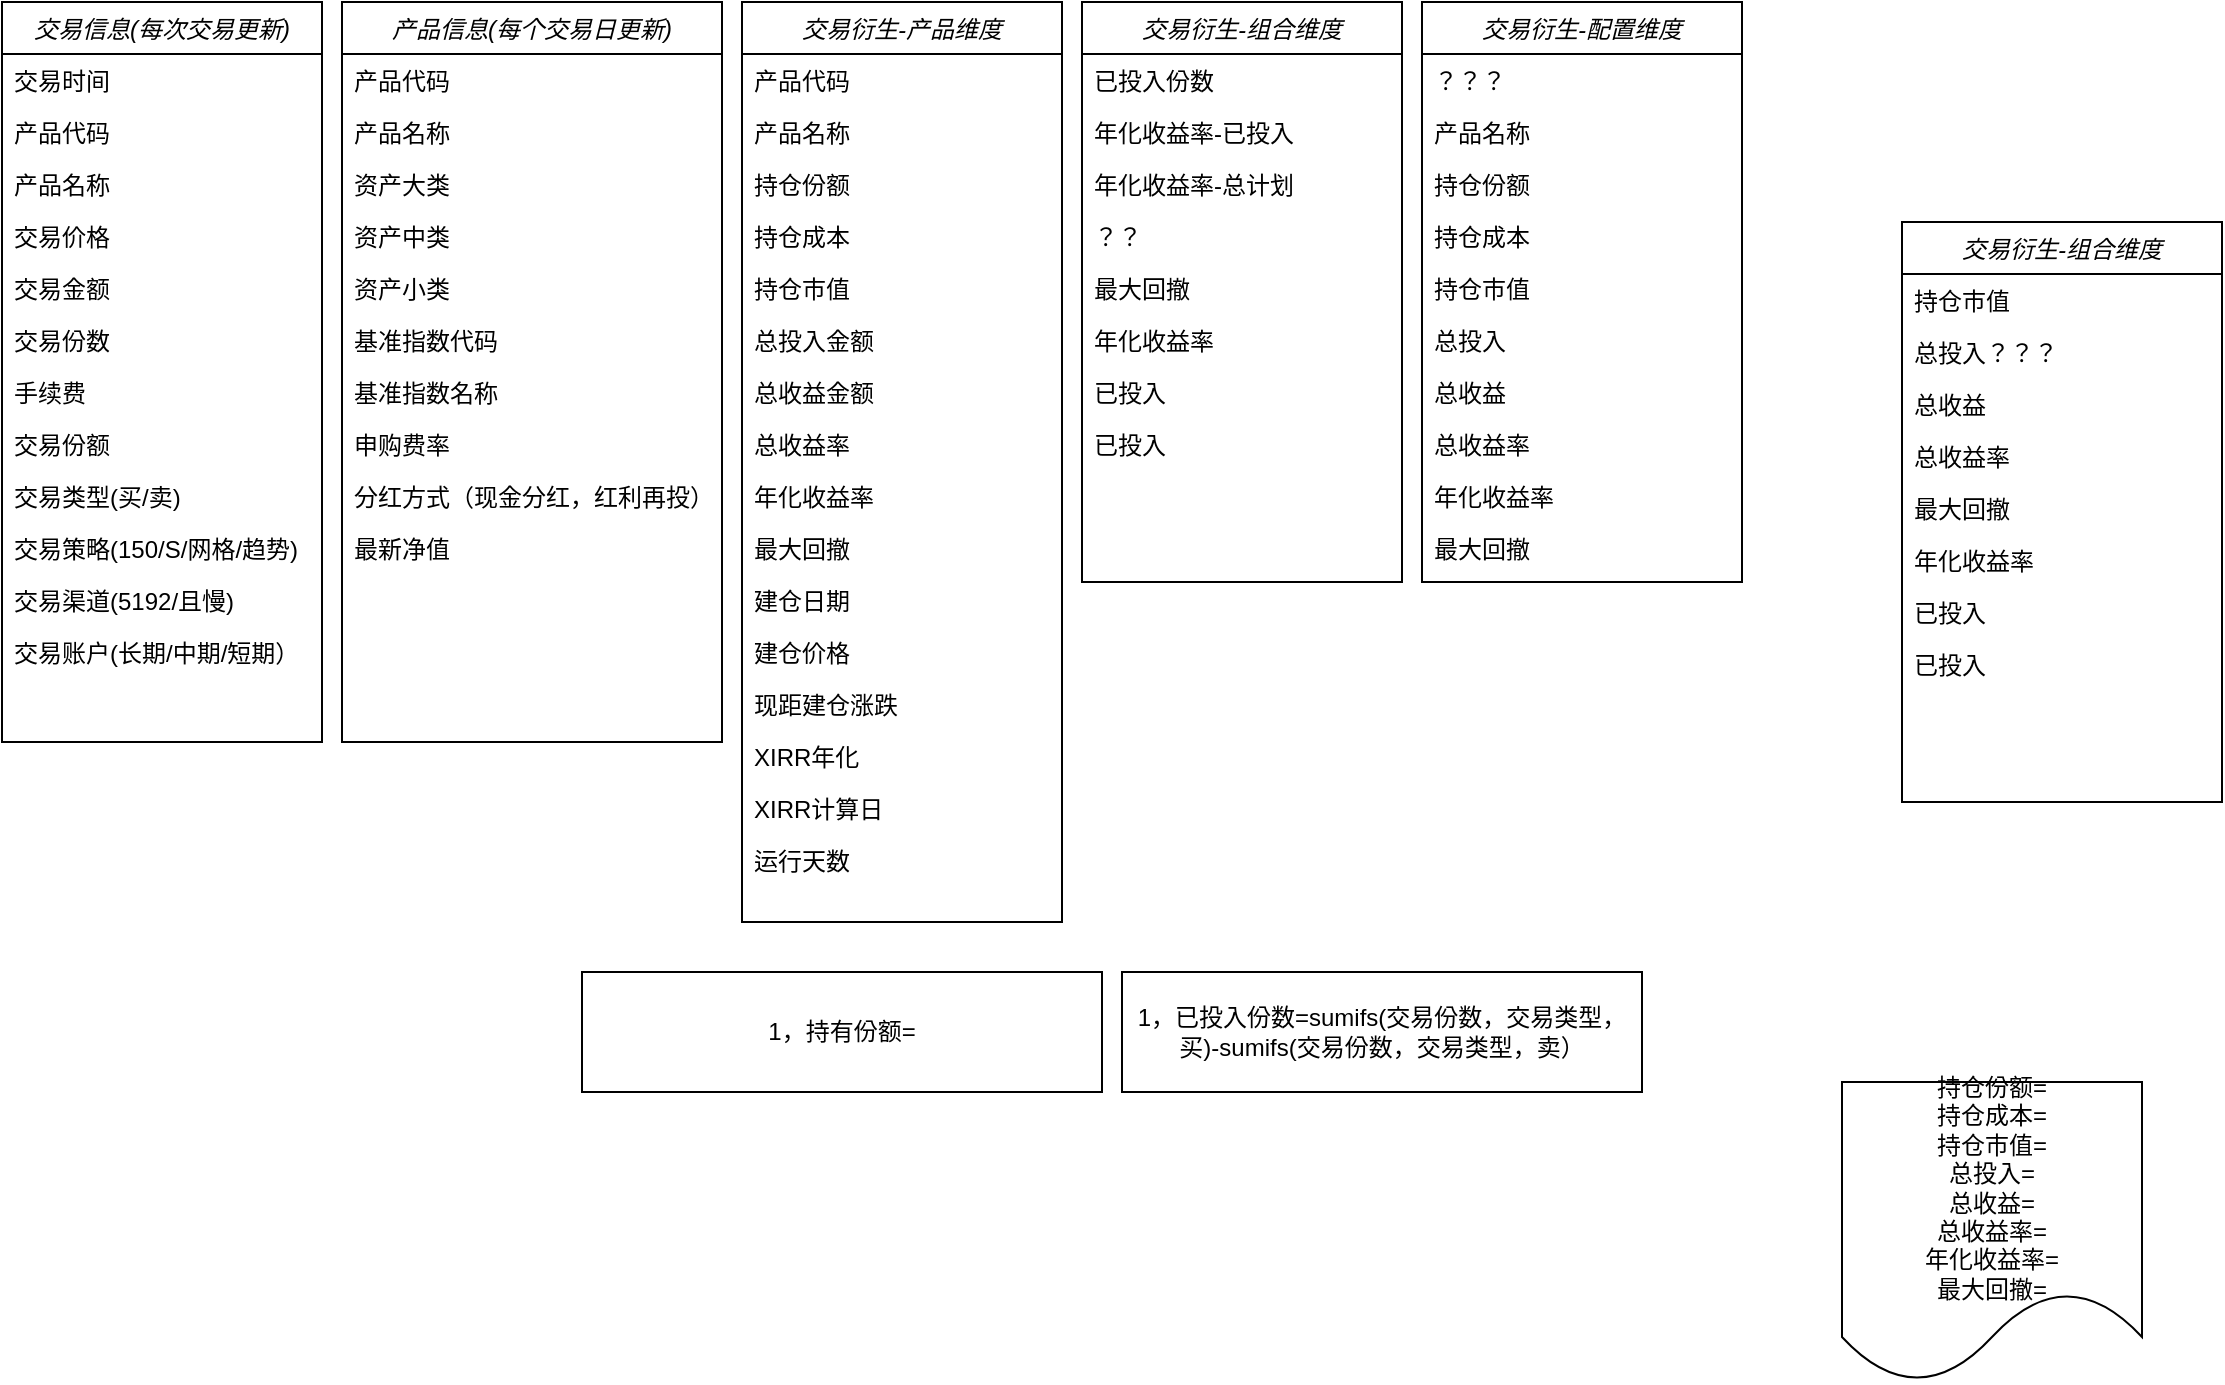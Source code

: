 <mxfile version="21.2.9" type="github">
  <diagram id="C5RBs43oDa-KdzZeNtuy" name="Page-1">
    <mxGraphModel dx="954" dy="536" grid="1" gridSize="10" guides="1" tooltips="1" connect="1" arrows="1" fold="1" page="1" pageScale="1" pageWidth="827" pageHeight="1169" math="0" shadow="0">
      <root>
        <mxCell id="WIyWlLk6GJQsqaUBKTNV-0" />
        <mxCell id="WIyWlLk6GJQsqaUBKTNV-1" parent="WIyWlLk6GJQsqaUBKTNV-0" />
        <mxCell id="zkfFHV4jXpPFQw0GAbJ--0" value="交易衍生-产品维度" style="swimlane;fontStyle=2;align=center;verticalAlign=top;childLayout=stackLayout;horizontal=1;startSize=26;horizontalStack=0;resizeParent=1;resizeLast=0;collapsible=1;marginBottom=0;rounded=0;shadow=0;strokeWidth=1;" parent="WIyWlLk6GJQsqaUBKTNV-1" vertex="1">
          <mxGeometry x="370" y="40" width="160" height="460" as="geometry">
            <mxRectangle x="220" y="120" width="160" height="26" as="alternateBounds" />
          </mxGeometry>
        </mxCell>
        <mxCell id="zkfFHV4jXpPFQw0GAbJ--1" value="产品代码" style="text;align=left;verticalAlign=top;spacingLeft=4;spacingRight=4;overflow=hidden;rotatable=0;points=[[0,0.5],[1,0.5]];portConstraint=eastwest;" parent="zkfFHV4jXpPFQw0GAbJ--0" vertex="1">
          <mxGeometry y="26" width="160" height="26" as="geometry" />
        </mxCell>
        <mxCell id="zkfFHV4jXpPFQw0GAbJ--2" value="产品名称" style="text;align=left;verticalAlign=top;spacingLeft=4;spacingRight=4;overflow=hidden;rotatable=0;points=[[0,0.5],[1,0.5]];portConstraint=eastwest;rounded=0;shadow=0;html=0;" parent="zkfFHV4jXpPFQw0GAbJ--0" vertex="1">
          <mxGeometry y="52" width="160" height="26" as="geometry" />
        </mxCell>
        <mxCell id="zkfFHV4jXpPFQw0GAbJ--3" value="持仓份额" style="text;align=left;verticalAlign=top;spacingLeft=4;spacingRight=4;overflow=hidden;rotatable=0;points=[[0,0.5],[1,0.5]];portConstraint=eastwest;rounded=0;shadow=0;html=0;" parent="zkfFHV4jXpPFQw0GAbJ--0" vertex="1">
          <mxGeometry y="78" width="160" height="26" as="geometry" />
        </mxCell>
        <mxCell id="ITmPzG-bPmOx7RCtOoDD-1" value="持仓成本" style="text;align=left;verticalAlign=top;spacingLeft=4;spacingRight=4;overflow=hidden;rotatable=0;points=[[0,0.5],[1,0.5]];portConstraint=eastwest;rounded=0;shadow=0;html=0;" parent="zkfFHV4jXpPFQw0GAbJ--0" vertex="1">
          <mxGeometry y="104" width="160" height="26" as="geometry" />
        </mxCell>
        <mxCell id="ITmPzG-bPmOx7RCtOoDD-2" value="持仓市值" style="text;align=left;verticalAlign=top;spacingLeft=4;spacingRight=4;overflow=hidden;rotatable=0;points=[[0,0.5],[1,0.5]];portConstraint=eastwest;rounded=0;shadow=0;html=0;" parent="zkfFHV4jXpPFQw0GAbJ--0" vertex="1">
          <mxGeometry y="130" width="160" height="26" as="geometry" />
        </mxCell>
        <mxCell id="ITmPzG-bPmOx7RCtOoDD-3" value="总投入金额" style="text;align=left;verticalAlign=top;spacingLeft=4;spacingRight=4;overflow=hidden;rotatable=0;points=[[0,0.5],[1,0.5]];portConstraint=eastwest;rounded=0;shadow=0;html=0;" parent="zkfFHV4jXpPFQw0GAbJ--0" vertex="1">
          <mxGeometry y="156" width="160" height="26" as="geometry" />
        </mxCell>
        <mxCell id="ITmPzG-bPmOx7RCtOoDD-5" value="总收益金额" style="text;align=left;verticalAlign=top;spacingLeft=4;spacingRight=4;overflow=hidden;rotatable=0;points=[[0,0.5],[1,0.5]];portConstraint=eastwest;rounded=0;shadow=0;html=0;" parent="zkfFHV4jXpPFQw0GAbJ--0" vertex="1">
          <mxGeometry y="182" width="160" height="26" as="geometry" />
        </mxCell>
        <mxCell id="ITmPzG-bPmOx7RCtOoDD-6" value="总收益率" style="text;align=left;verticalAlign=top;spacingLeft=4;spacingRight=4;overflow=hidden;rotatable=0;points=[[0,0.5],[1,0.5]];portConstraint=eastwest;rounded=0;shadow=0;html=0;" parent="zkfFHV4jXpPFQw0GAbJ--0" vertex="1">
          <mxGeometry y="208" width="160" height="26" as="geometry" />
        </mxCell>
        <mxCell id="ITmPzG-bPmOx7RCtOoDD-30" value="年化收益率" style="text;align=left;verticalAlign=top;spacingLeft=4;spacingRight=4;overflow=hidden;rotatable=0;points=[[0,0.5],[1,0.5]];portConstraint=eastwest;rounded=0;shadow=0;html=0;" parent="zkfFHV4jXpPFQw0GAbJ--0" vertex="1">
          <mxGeometry y="234" width="160" height="26" as="geometry" />
        </mxCell>
        <mxCell id="ITmPzG-bPmOx7RCtOoDD-31" value="最大回撤" style="text;align=left;verticalAlign=top;spacingLeft=4;spacingRight=4;overflow=hidden;rotatable=0;points=[[0,0.5],[1,0.5]];portConstraint=eastwest;rounded=0;shadow=0;html=0;" parent="zkfFHV4jXpPFQw0GAbJ--0" vertex="1">
          <mxGeometry y="260" width="160" height="26" as="geometry" />
        </mxCell>
        <mxCell id="-MfljQGP5_22_FMEPJ5P-0" value="建仓日期" style="text;align=left;verticalAlign=top;spacingLeft=4;spacingRight=4;overflow=hidden;rotatable=0;points=[[0,0.5],[1,0.5]];portConstraint=eastwest;rounded=0;shadow=0;html=0;" vertex="1" parent="zkfFHV4jXpPFQw0GAbJ--0">
          <mxGeometry y="286" width="160" height="26" as="geometry" />
        </mxCell>
        <mxCell id="-MfljQGP5_22_FMEPJ5P-1" value="建仓价格" style="text;align=left;verticalAlign=top;spacingLeft=4;spacingRight=4;overflow=hidden;rotatable=0;points=[[0,0.5],[1,0.5]];portConstraint=eastwest;rounded=0;shadow=0;html=0;" vertex="1" parent="zkfFHV4jXpPFQw0GAbJ--0">
          <mxGeometry y="312" width="160" height="26" as="geometry" />
        </mxCell>
        <mxCell id="-MfljQGP5_22_FMEPJ5P-2" value="现距建仓涨跌" style="text;align=left;verticalAlign=top;spacingLeft=4;spacingRight=4;overflow=hidden;rotatable=0;points=[[0,0.5],[1,0.5]];portConstraint=eastwest;rounded=0;shadow=0;html=0;" vertex="1" parent="zkfFHV4jXpPFQw0GAbJ--0">
          <mxGeometry y="338" width="160" height="26" as="geometry" />
        </mxCell>
        <mxCell id="-MfljQGP5_22_FMEPJ5P-3" value="XIRR年化" style="text;align=left;verticalAlign=top;spacingLeft=4;spacingRight=4;overflow=hidden;rotatable=0;points=[[0,0.5],[1,0.5]];portConstraint=eastwest;rounded=0;shadow=0;html=0;" vertex="1" parent="zkfFHV4jXpPFQw0GAbJ--0">
          <mxGeometry y="364" width="160" height="26" as="geometry" />
        </mxCell>
        <mxCell id="-MfljQGP5_22_FMEPJ5P-4" value="XIRR计算日" style="text;align=left;verticalAlign=top;spacingLeft=4;spacingRight=4;overflow=hidden;rotatable=0;points=[[0,0.5],[1,0.5]];portConstraint=eastwest;rounded=0;shadow=0;html=0;" vertex="1" parent="zkfFHV4jXpPFQw0GAbJ--0">
          <mxGeometry y="390" width="160" height="26" as="geometry" />
        </mxCell>
        <mxCell id="-MfljQGP5_22_FMEPJ5P-5" value="运行天数" style="text;align=left;verticalAlign=top;spacingLeft=4;spacingRight=4;overflow=hidden;rotatable=0;points=[[0,0.5],[1,0.5]];portConstraint=eastwest;rounded=0;shadow=0;html=0;" vertex="1" parent="zkfFHV4jXpPFQw0GAbJ--0">
          <mxGeometry y="416" width="160" height="26" as="geometry" />
        </mxCell>
        <mxCell id="ITmPzG-bPmOx7RCtOoDD-7" value="交易信息(每次交易更新)" style="swimlane;fontStyle=2;align=center;verticalAlign=top;childLayout=stackLayout;horizontal=1;startSize=26;horizontalStack=0;resizeParent=1;resizeLast=0;collapsible=1;marginBottom=0;rounded=0;shadow=0;strokeWidth=1;" parent="WIyWlLk6GJQsqaUBKTNV-1" vertex="1">
          <mxGeometry y="40" width="160" height="370" as="geometry">
            <mxRectangle x="220" y="120" width="160" height="26" as="alternateBounds" />
          </mxGeometry>
        </mxCell>
        <mxCell id="ITmPzG-bPmOx7RCtOoDD-8" value="交易时间" style="text;align=left;verticalAlign=top;spacingLeft=4;spacingRight=4;overflow=hidden;rotatable=0;points=[[0,0.5],[1,0.5]];portConstraint=eastwest;" parent="ITmPzG-bPmOx7RCtOoDD-7" vertex="1">
          <mxGeometry y="26" width="160" height="26" as="geometry" />
        </mxCell>
        <mxCell id="ITmPzG-bPmOx7RCtOoDD-9" value="产品代码" style="text;align=left;verticalAlign=top;spacingLeft=4;spacingRight=4;overflow=hidden;rotatable=0;points=[[0,0.5],[1,0.5]];portConstraint=eastwest;rounded=0;shadow=0;html=0;" parent="ITmPzG-bPmOx7RCtOoDD-7" vertex="1">
          <mxGeometry y="52" width="160" height="26" as="geometry" />
        </mxCell>
        <mxCell id="ITmPzG-bPmOx7RCtOoDD-10" value="产品名称" style="text;align=left;verticalAlign=top;spacingLeft=4;spacingRight=4;overflow=hidden;rotatable=0;points=[[0,0.5],[1,0.5]];portConstraint=eastwest;rounded=0;shadow=0;html=0;" parent="ITmPzG-bPmOx7RCtOoDD-7" vertex="1">
          <mxGeometry y="78" width="160" height="26" as="geometry" />
        </mxCell>
        <mxCell id="ITmPzG-bPmOx7RCtOoDD-11" value="交易价格" style="text;align=left;verticalAlign=top;spacingLeft=4;spacingRight=4;overflow=hidden;rotatable=0;points=[[0,0.5],[1,0.5]];portConstraint=eastwest;rounded=0;shadow=0;html=0;" parent="ITmPzG-bPmOx7RCtOoDD-7" vertex="1">
          <mxGeometry y="104" width="160" height="26" as="geometry" />
        </mxCell>
        <mxCell id="ITmPzG-bPmOx7RCtOoDD-12" value="交易金额" style="text;align=left;verticalAlign=top;spacingLeft=4;spacingRight=4;overflow=hidden;rotatable=0;points=[[0,0.5],[1,0.5]];portConstraint=eastwest;rounded=0;shadow=0;html=0;" parent="ITmPzG-bPmOx7RCtOoDD-7" vertex="1">
          <mxGeometry y="130" width="160" height="26" as="geometry" />
        </mxCell>
        <mxCell id="ITmPzG-bPmOx7RCtOoDD-79" value="交易份数" style="text;align=left;verticalAlign=top;spacingLeft=4;spacingRight=4;overflow=hidden;rotatable=0;points=[[0,0.5],[1,0.5]];portConstraint=eastwest;rounded=0;shadow=0;html=0;" parent="ITmPzG-bPmOx7RCtOoDD-7" vertex="1">
          <mxGeometry y="156" width="160" height="26" as="geometry" />
        </mxCell>
        <mxCell id="ITmPzG-bPmOx7RCtOoDD-13" value="手续费" style="text;align=left;verticalAlign=top;spacingLeft=4;spacingRight=4;overflow=hidden;rotatable=0;points=[[0,0.5],[1,0.5]];portConstraint=eastwest;rounded=0;shadow=0;html=0;" parent="ITmPzG-bPmOx7RCtOoDD-7" vertex="1">
          <mxGeometry y="182" width="160" height="26" as="geometry" />
        </mxCell>
        <mxCell id="ITmPzG-bPmOx7RCtOoDD-14" value="交易份额" style="text;align=left;verticalAlign=top;spacingLeft=4;spacingRight=4;overflow=hidden;rotatable=0;points=[[0,0.5],[1,0.5]];portConstraint=eastwest;rounded=0;shadow=0;html=0;" parent="ITmPzG-bPmOx7RCtOoDD-7" vertex="1">
          <mxGeometry y="208" width="160" height="26" as="geometry" />
        </mxCell>
        <mxCell id="ITmPzG-bPmOx7RCtOoDD-15" value="交易类型(买/卖)" style="text;align=left;verticalAlign=top;spacingLeft=4;spacingRight=4;overflow=hidden;rotatable=0;points=[[0,0.5],[1,0.5]];portConstraint=eastwest;rounded=0;shadow=0;html=0;" parent="ITmPzG-bPmOx7RCtOoDD-7" vertex="1">
          <mxGeometry y="234" width="160" height="26" as="geometry" />
        </mxCell>
        <mxCell id="ITmPzG-bPmOx7RCtOoDD-39" value="交易策略(150/S/网格/趋势)" style="text;align=left;verticalAlign=top;spacingLeft=4;spacingRight=4;overflow=hidden;rotatable=0;points=[[0,0.5],[1,0.5]];portConstraint=eastwest;rounded=0;shadow=0;html=0;" parent="ITmPzG-bPmOx7RCtOoDD-7" vertex="1">
          <mxGeometry y="260" width="160" height="26" as="geometry" />
        </mxCell>
        <mxCell id="ITmPzG-bPmOx7RCtOoDD-40" value="交易渠道(5192/且慢)" style="text;align=left;verticalAlign=top;spacingLeft=4;spacingRight=4;overflow=hidden;rotatable=0;points=[[0,0.5],[1,0.5]];portConstraint=eastwest;rounded=0;shadow=0;html=0;" parent="ITmPzG-bPmOx7RCtOoDD-7" vertex="1">
          <mxGeometry y="286" width="160" height="26" as="geometry" />
        </mxCell>
        <mxCell id="ITmPzG-bPmOx7RCtOoDD-32" value="交易账户(长期/中期/短期）" style="text;align=left;verticalAlign=top;spacingLeft=4;spacingRight=4;overflow=hidden;rotatable=0;points=[[0,0.5],[1,0.5]];portConstraint=eastwest;rounded=0;shadow=0;html=0;" parent="ITmPzG-bPmOx7RCtOoDD-7" vertex="1">
          <mxGeometry y="312" width="160" height="26" as="geometry" />
        </mxCell>
        <mxCell id="ITmPzG-bPmOx7RCtOoDD-16" value="产品信息(每个交易日更新)" style="swimlane;fontStyle=2;align=center;verticalAlign=top;childLayout=stackLayout;horizontal=1;startSize=26;horizontalStack=0;resizeParent=1;resizeLast=0;collapsible=1;marginBottom=0;rounded=0;shadow=0;strokeWidth=1;" parent="WIyWlLk6GJQsqaUBKTNV-1" vertex="1">
          <mxGeometry x="170" y="40" width="190" height="370" as="geometry">
            <mxRectangle x="220" y="120" width="160" height="26" as="alternateBounds" />
          </mxGeometry>
        </mxCell>
        <mxCell id="ITmPzG-bPmOx7RCtOoDD-17" value="产品代码" style="text;align=left;verticalAlign=top;spacingLeft=4;spacingRight=4;overflow=hidden;rotatable=0;points=[[0,0.5],[1,0.5]];portConstraint=eastwest;" parent="ITmPzG-bPmOx7RCtOoDD-16" vertex="1">
          <mxGeometry y="26" width="190" height="26" as="geometry" />
        </mxCell>
        <mxCell id="ITmPzG-bPmOx7RCtOoDD-18" value="产品名称" style="text;align=left;verticalAlign=top;spacingLeft=4;spacingRight=4;overflow=hidden;rotatable=0;points=[[0,0.5],[1,0.5]];portConstraint=eastwest;rounded=0;shadow=0;html=0;" parent="ITmPzG-bPmOx7RCtOoDD-16" vertex="1">
          <mxGeometry y="52" width="190" height="26" as="geometry" />
        </mxCell>
        <mxCell id="ITmPzG-bPmOx7RCtOoDD-19" value="资产大类" style="text;align=left;verticalAlign=top;spacingLeft=4;spacingRight=4;overflow=hidden;rotatable=0;points=[[0,0.5],[1,0.5]];portConstraint=eastwest;rounded=0;shadow=0;html=0;" parent="ITmPzG-bPmOx7RCtOoDD-16" vertex="1">
          <mxGeometry y="78" width="190" height="26" as="geometry" />
        </mxCell>
        <mxCell id="ITmPzG-bPmOx7RCtOoDD-21" value="资产中类" style="text;align=left;verticalAlign=top;spacingLeft=4;spacingRight=4;overflow=hidden;rotatable=0;points=[[0,0.5],[1,0.5]];portConstraint=eastwest;rounded=0;shadow=0;html=0;" parent="ITmPzG-bPmOx7RCtOoDD-16" vertex="1">
          <mxGeometry y="104" width="190" height="26" as="geometry" />
        </mxCell>
        <mxCell id="ITmPzG-bPmOx7RCtOoDD-22" value="资产小类" style="text;align=left;verticalAlign=top;spacingLeft=4;spacingRight=4;overflow=hidden;rotatable=0;points=[[0,0.5],[1,0.5]];portConstraint=eastwest;rounded=0;shadow=0;html=0;" parent="ITmPzG-bPmOx7RCtOoDD-16" vertex="1">
          <mxGeometry y="130" width="190" height="26" as="geometry" />
        </mxCell>
        <mxCell id="ITmPzG-bPmOx7RCtOoDD-23" value="基准指数代码" style="text;align=left;verticalAlign=top;spacingLeft=4;spacingRight=4;overflow=hidden;rotatable=0;points=[[0,0.5],[1,0.5]];portConstraint=eastwest;rounded=0;shadow=0;html=0;" parent="ITmPzG-bPmOx7RCtOoDD-16" vertex="1">
          <mxGeometry y="156" width="190" height="26" as="geometry" />
        </mxCell>
        <mxCell id="ITmPzG-bPmOx7RCtOoDD-24" value="基准指数名称" style="text;align=left;verticalAlign=top;spacingLeft=4;spacingRight=4;overflow=hidden;rotatable=0;points=[[0,0.5],[1,0.5]];portConstraint=eastwest;rounded=0;shadow=0;html=0;" parent="ITmPzG-bPmOx7RCtOoDD-16" vertex="1">
          <mxGeometry y="182" width="190" height="26" as="geometry" />
        </mxCell>
        <mxCell id="ITmPzG-bPmOx7RCtOoDD-25" value="申购费率" style="text;align=left;verticalAlign=top;spacingLeft=4;spacingRight=4;overflow=hidden;rotatable=0;points=[[0,0.5],[1,0.5]];portConstraint=eastwest;rounded=0;shadow=0;html=0;" parent="ITmPzG-bPmOx7RCtOoDD-16" vertex="1">
          <mxGeometry y="208" width="190" height="26" as="geometry" />
        </mxCell>
        <mxCell id="ITmPzG-bPmOx7RCtOoDD-26" value="分红方式（现金分红，红利再投）" style="text;align=left;verticalAlign=top;spacingLeft=4;spacingRight=4;overflow=hidden;rotatable=0;points=[[0,0.5],[1,0.5]];portConstraint=eastwest;rounded=0;shadow=0;html=0;" parent="ITmPzG-bPmOx7RCtOoDD-16" vertex="1">
          <mxGeometry y="234" width="190" height="26" as="geometry" />
        </mxCell>
        <mxCell id="ITmPzG-bPmOx7RCtOoDD-27" value="最新净值" style="text;align=left;verticalAlign=top;spacingLeft=4;spacingRight=4;overflow=hidden;rotatable=0;points=[[0,0.5],[1,0.5]];portConstraint=eastwest;rounded=0;shadow=0;html=0;" parent="ITmPzG-bPmOx7RCtOoDD-16" vertex="1">
          <mxGeometry y="260" width="190" height="26" as="geometry" />
        </mxCell>
        <mxCell id="ITmPzG-bPmOx7RCtOoDD-41" value="交易衍生-组合维度" style="swimlane;fontStyle=2;align=center;verticalAlign=top;childLayout=stackLayout;horizontal=1;startSize=26;horizontalStack=0;resizeParent=1;resizeLast=0;collapsible=1;marginBottom=0;rounded=0;shadow=0;strokeWidth=1;" parent="WIyWlLk6GJQsqaUBKTNV-1" vertex="1">
          <mxGeometry x="540" y="40" width="160" height="290" as="geometry">
            <mxRectangle x="220" y="120" width="160" height="26" as="alternateBounds" />
          </mxGeometry>
        </mxCell>
        <mxCell id="ITmPzG-bPmOx7RCtOoDD-46" value="已投入份数" style="text;align=left;verticalAlign=top;spacingLeft=4;spacingRight=4;overflow=hidden;rotatable=0;points=[[0,0.5],[1,0.5]];portConstraint=eastwest;rounded=0;shadow=0;html=0;" parent="ITmPzG-bPmOx7RCtOoDD-41" vertex="1">
          <mxGeometry y="26" width="160" height="26" as="geometry" />
        </mxCell>
        <mxCell id="ITmPzG-bPmOx7RCtOoDD-47" value="年化收益率-已投入" style="text;align=left;verticalAlign=top;spacingLeft=4;spacingRight=4;overflow=hidden;rotatable=0;points=[[0,0.5],[1,0.5]];portConstraint=eastwest;rounded=0;shadow=0;html=0;" parent="ITmPzG-bPmOx7RCtOoDD-41" vertex="1">
          <mxGeometry y="52" width="160" height="26" as="geometry" />
        </mxCell>
        <mxCell id="ITmPzG-bPmOx7RCtOoDD-48" value="年化收益率-总计划" style="text;align=left;verticalAlign=top;spacingLeft=4;spacingRight=4;overflow=hidden;rotatable=0;points=[[0,0.5],[1,0.5]];portConstraint=eastwest;rounded=0;shadow=0;html=0;" parent="ITmPzG-bPmOx7RCtOoDD-41" vertex="1">
          <mxGeometry y="78" width="160" height="26" as="geometry" />
        </mxCell>
        <mxCell id="ITmPzG-bPmOx7RCtOoDD-49" value="？？" style="text;align=left;verticalAlign=top;spacingLeft=4;spacingRight=4;overflow=hidden;rotatable=0;points=[[0,0.5],[1,0.5]];portConstraint=eastwest;rounded=0;shadow=0;html=0;" parent="ITmPzG-bPmOx7RCtOoDD-41" vertex="1">
          <mxGeometry y="104" width="160" height="26" as="geometry" />
        </mxCell>
        <mxCell id="ITmPzG-bPmOx7RCtOoDD-51" value="最大回撤" style="text;align=left;verticalAlign=top;spacingLeft=4;spacingRight=4;overflow=hidden;rotatable=0;points=[[0,0.5],[1,0.5]];portConstraint=eastwest;rounded=0;shadow=0;html=0;" parent="ITmPzG-bPmOx7RCtOoDD-41" vertex="1">
          <mxGeometry y="130" width="160" height="26" as="geometry" />
        </mxCell>
        <mxCell id="ITmPzG-bPmOx7RCtOoDD-50" value="年化收益率" style="text;align=left;verticalAlign=top;spacingLeft=4;spacingRight=4;overflow=hidden;rotatable=0;points=[[0,0.5],[1,0.5]];portConstraint=eastwest;rounded=0;shadow=0;html=0;" parent="ITmPzG-bPmOx7RCtOoDD-41" vertex="1">
          <mxGeometry y="156" width="160" height="26" as="geometry" />
        </mxCell>
        <mxCell id="ITmPzG-bPmOx7RCtOoDD-63" value="已投入" style="text;align=left;verticalAlign=top;spacingLeft=4;spacingRight=4;overflow=hidden;rotatable=0;points=[[0,0.5],[1,0.5]];portConstraint=eastwest;rounded=0;shadow=0;html=0;" parent="ITmPzG-bPmOx7RCtOoDD-41" vertex="1">
          <mxGeometry y="182" width="160" height="26" as="geometry" />
        </mxCell>
        <mxCell id="ITmPzG-bPmOx7RCtOoDD-66" value="已投入" style="text;align=left;verticalAlign=top;spacingLeft=4;spacingRight=4;overflow=hidden;rotatable=0;points=[[0,0.5],[1,0.5]];portConstraint=eastwest;rounded=0;shadow=0;html=0;" parent="ITmPzG-bPmOx7RCtOoDD-41" vertex="1">
          <mxGeometry y="208" width="160" height="26" as="geometry" />
        </mxCell>
        <mxCell id="ITmPzG-bPmOx7RCtOoDD-52" value="交易衍生-配置维度" style="swimlane;fontStyle=2;align=center;verticalAlign=top;childLayout=stackLayout;horizontal=1;startSize=26;horizontalStack=0;resizeParent=1;resizeLast=0;collapsible=1;marginBottom=0;rounded=0;shadow=0;strokeWidth=1;" parent="WIyWlLk6GJQsqaUBKTNV-1" vertex="1">
          <mxGeometry x="710" y="40" width="160" height="290" as="geometry">
            <mxRectangle x="220" y="120" width="160" height="26" as="alternateBounds" />
          </mxGeometry>
        </mxCell>
        <mxCell id="ITmPzG-bPmOx7RCtOoDD-53" value="？？？" style="text;align=left;verticalAlign=top;spacingLeft=4;spacingRight=4;overflow=hidden;rotatable=0;points=[[0,0.5],[1,0.5]];portConstraint=eastwest;" parent="ITmPzG-bPmOx7RCtOoDD-52" vertex="1">
          <mxGeometry y="26" width="160" height="26" as="geometry" />
        </mxCell>
        <mxCell id="ITmPzG-bPmOx7RCtOoDD-54" value="产品名称" style="text;align=left;verticalAlign=top;spacingLeft=4;spacingRight=4;overflow=hidden;rotatable=0;points=[[0,0.5],[1,0.5]];portConstraint=eastwest;rounded=0;shadow=0;html=0;" parent="ITmPzG-bPmOx7RCtOoDD-52" vertex="1">
          <mxGeometry y="52" width="160" height="26" as="geometry" />
        </mxCell>
        <mxCell id="ITmPzG-bPmOx7RCtOoDD-55" value="持仓份额" style="text;align=left;verticalAlign=top;spacingLeft=4;spacingRight=4;overflow=hidden;rotatable=0;points=[[0,0.5],[1,0.5]];portConstraint=eastwest;rounded=0;shadow=0;html=0;" parent="ITmPzG-bPmOx7RCtOoDD-52" vertex="1">
          <mxGeometry y="78" width="160" height="26" as="geometry" />
        </mxCell>
        <mxCell id="ITmPzG-bPmOx7RCtOoDD-56" value="持仓成本" style="text;align=left;verticalAlign=top;spacingLeft=4;spacingRight=4;overflow=hidden;rotatable=0;points=[[0,0.5],[1,0.5]];portConstraint=eastwest;rounded=0;shadow=0;html=0;" parent="ITmPzG-bPmOx7RCtOoDD-52" vertex="1">
          <mxGeometry y="104" width="160" height="26" as="geometry" />
        </mxCell>
        <mxCell id="ITmPzG-bPmOx7RCtOoDD-57" value="持仓市值" style="text;align=left;verticalAlign=top;spacingLeft=4;spacingRight=4;overflow=hidden;rotatable=0;points=[[0,0.5],[1,0.5]];portConstraint=eastwest;rounded=0;shadow=0;html=0;" parent="ITmPzG-bPmOx7RCtOoDD-52" vertex="1">
          <mxGeometry y="130" width="160" height="26" as="geometry" />
        </mxCell>
        <mxCell id="ITmPzG-bPmOx7RCtOoDD-58" value="总投入" style="text;align=left;verticalAlign=top;spacingLeft=4;spacingRight=4;overflow=hidden;rotatable=0;points=[[0,0.5],[1,0.5]];portConstraint=eastwest;rounded=0;shadow=0;html=0;" parent="ITmPzG-bPmOx7RCtOoDD-52" vertex="1">
          <mxGeometry y="156" width="160" height="26" as="geometry" />
        </mxCell>
        <mxCell id="ITmPzG-bPmOx7RCtOoDD-59" value="总收益" style="text;align=left;verticalAlign=top;spacingLeft=4;spacingRight=4;overflow=hidden;rotatable=0;points=[[0,0.5],[1,0.5]];portConstraint=eastwest;rounded=0;shadow=0;html=0;" parent="ITmPzG-bPmOx7RCtOoDD-52" vertex="1">
          <mxGeometry y="182" width="160" height="26" as="geometry" />
        </mxCell>
        <mxCell id="ITmPzG-bPmOx7RCtOoDD-60" value="总收益率" style="text;align=left;verticalAlign=top;spacingLeft=4;spacingRight=4;overflow=hidden;rotatable=0;points=[[0,0.5],[1,0.5]];portConstraint=eastwest;rounded=0;shadow=0;html=0;" parent="ITmPzG-bPmOx7RCtOoDD-52" vertex="1">
          <mxGeometry y="208" width="160" height="26" as="geometry" />
        </mxCell>
        <mxCell id="ITmPzG-bPmOx7RCtOoDD-61" value="年化收益率" style="text;align=left;verticalAlign=top;spacingLeft=4;spacingRight=4;overflow=hidden;rotatable=0;points=[[0,0.5],[1,0.5]];portConstraint=eastwest;rounded=0;shadow=0;html=0;" parent="ITmPzG-bPmOx7RCtOoDD-52" vertex="1">
          <mxGeometry y="234" width="160" height="26" as="geometry" />
        </mxCell>
        <mxCell id="ITmPzG-bPmOx7RCtOoDD-62" value="最大回撤" style="text;align=left;verticalAlign=top;spacingLeft=4;spacingRight=4;overflow=hidden;rotatable=0;points=[[0,0.5],[1,0.5]];portConstraint=eastwest;rounded=0;shadow=0;html=0;" parent="ITmPzG-bPmOx7RCtOoDD-52" vertex="1">
          <mxGeometry y="260" width="160" height="26" as="geometry" />
        </mxCell>
        <mxCell id="ITmPzG-bPmOx7RCtOoDD-67" value="交易衍生-组合维度" style="swimlane;fontStyle=2;align=center;verticalAlign=top;childLayout=stackLayout;horizontal=1;startSize=26;horizontalStack=0;resizeParent=1;resizeLast=0;collapsible=1;marginBottom=0;rounded=0;shadow=0;strokeWidth=1;" parent="WIyWlLk6GJQsqaUBKTNV-1" vertex="1">
          <mxGeometry x="950" y="150" width="160" height="290" as="geometry">
            <mxRectangle x="220" y="120" width="160" height="26" as="alternateBounds" />
          </mxGeometry>
        </mxCell>
        <mxCell id="ITmPzG-bPmOx7RCtOoDD-68" value="持仓市值" style="text;align=left;verticalAlign=top;spacingLeft=4;spacingRight=4;overflow=hidden;rotatable=0;points=[[0,0.5],[1,0.5]];portConstraint=eastwest;rounded=0;shadow=0;html=0;" parent="ITmPzG-bPmOx7RCtOoDD-67" vertex="1">
          <mxGeometry y="26" width="160" height="26" as="geometry" />
        </mxCell>
        <mxCell id="ITmPzG-bPmOx7RCtOoDD-69" value="总投入？？？" style="text;align=left;verticalAlign=top;spacingLeft=4;spacingRight=4;overflow=hidden;rotatable=0;points=[[0,0.5],[1,0.5]];portConstraint=eastwest;rounded=0;shadow=0;html=0;" parent="ITmPzG-bPmOx7RCtOoDD-67" vertex="1">
          <mxGeometry y="52" width="160" height="26" as="geometry" />
        </mxCell>
        <mxCell id="ITmPzG-bPmOx7RCtOoDD-70" value="总收益" style="text;align=left;verticalAlign=top;spacingLeft=4;spacingRight=4;overflow=hidden;rotatable=0;points=[[0,0.5],[1,0.5]];portConstraint=eastwest;rounded=0;shadow=0;html=0;" parent="ITmPzG-bPmOx7RCtOoDD-67" vertex="1">
          <mxGeometry y="78" width="160" height="26" as="geometry" />
        </mxCell>
        <mxCell id="ITmPzG-bPmOx7RCtOoDD-71" value="总收益率" style="text;align=left;verticalAlign=top;spacingLeft=4;spacingRight=4;overflow=hidden;rotatable=0;points=[[0,0.5],[1,0.5]];portConstraint=eastwest;rounded=0;shadow=0;html=0;" parent="ITmPzG-bPmOx7RCtOoDD-67" vertex="1">
          <mxGeometry y="104" width="160" height="26" as="geometry" />
        </mxCell>
        <mxCell id="ITmPzG-bPmOx7RCtOoDD-72" value="最大回撤" style="text;align=left;verticalAlign=top;spacingLeft=4;spacingRight=4;overflow=hidden;rotatable=0;points=[[0,0.5],[1,0.5]];portConstraint=eastwest;rounded=0;shadow=0;html=0;" parent="ITmPzG-bPmOx7RCtOoDD-67" vertex="1">
          <mxGeometry y="130" width="160" height="26" as="geometry" />
        </mxCell>
        <mxCell id="ITmPzG-bPmOx7RCtOoDD-73" value="年化收益率" style="text;align=left;verticalAlign=top;spacingLeft=4;spacingRight=4;overflow=hidden;rotatable=0;points=[[0,0.5],[1,0.5]];portConstraint=eastwest;rounded=0;shadow=0;html=0;" parent="ITmPzG-bPmOx7RCtOoDD-67" vertex="1">
          <mxGeometry y="156" width="160" height="26" as="geometry" />
        </mxCell>
        <mxCell id="ITmPzG-bPmOx7RCtOoDD-74" value="已投入" style="text;align=left;verticalAlign=top;spacingLeft=4;spacingRight=4;overflow=hidden;rotatable=0;points=[[0,0.5],[1,0.5]];portConstraint=eastwest;rounded=0;shadow=0;html=0;" parent="ITmPzG-bPmOx7RCtOoDD-67" vertex="1">
          <mxGeometry y="182" width="160" height="26" as="geometry" />
        </mxCell>
        <mxCell id="ITmPzG-bPmOx7RCtOoDD-75" value="已投入" style="text;align=left;verticalAlign=top;spacingLeft=4;spacingRight=4;overflow=hidden;rotatable=0;points=[[0,0.5],[1,0.5]];portConstraint=eastwest;rounded=0;shadow=0;html=0;" parent="ITmPzG-bPmOx7RCtOoDD-67" vertex="1">
          <mxGeometry y="208" width="160" height="26" as="geometry" />
        </mxCell>
        <mxCell id="ITmPzG-bPmOx7RCtOoDD-76" value="持仓份额=&lt;br&gt;持仓成本=&lt;br&gt;持仓市值=&lt;br&gt;总投入=&lt;br&gt;总收益=&lt;br&gt;总收益率=&lt;br&gt;年化收益率=&lt;br&gt;最大回撤=" style="shape=document;whiteSpace=wrap;html=1;boundedLbl=1;" parent="WIyWlLk6GJQsqaUBKTNV-1" vertex="1">
          <mxGeometry x="920" y="580" width="150" height="150" as="geometry" />
        </mxCell>
        <mxCell id="ITmPzG-bPmOx7RCtOoDD-80" value="1，已投入份数=sumifs(交易份数，交易类型，买)-sumifs(交易份数，交易类型，卖）" style="rounded=0;whiteSpace=wrap;html=1;" parent="WIyWlLk6GJQsqaUBKTNV-1" vertex="1">
          <mxGeometry x="560" y="525" width="260" height="60" as="geometry" />
        </mxCell>
        <mxCell id="ITmPzG-bPmOx7RCtOoDD-81" value="1，持有份额=" style="rounded=0;whiteSpace=wrap;html=1;" parent="WIyWlLk6GJQsqaUBKTNV-1" vertex="1">
          <mxGeometry x="290" y="525" width="260" height="60" as="geometry" />
        </mxCell>
      </root>
    </mxGraphModel>
  </diagram>
</mxfile>

